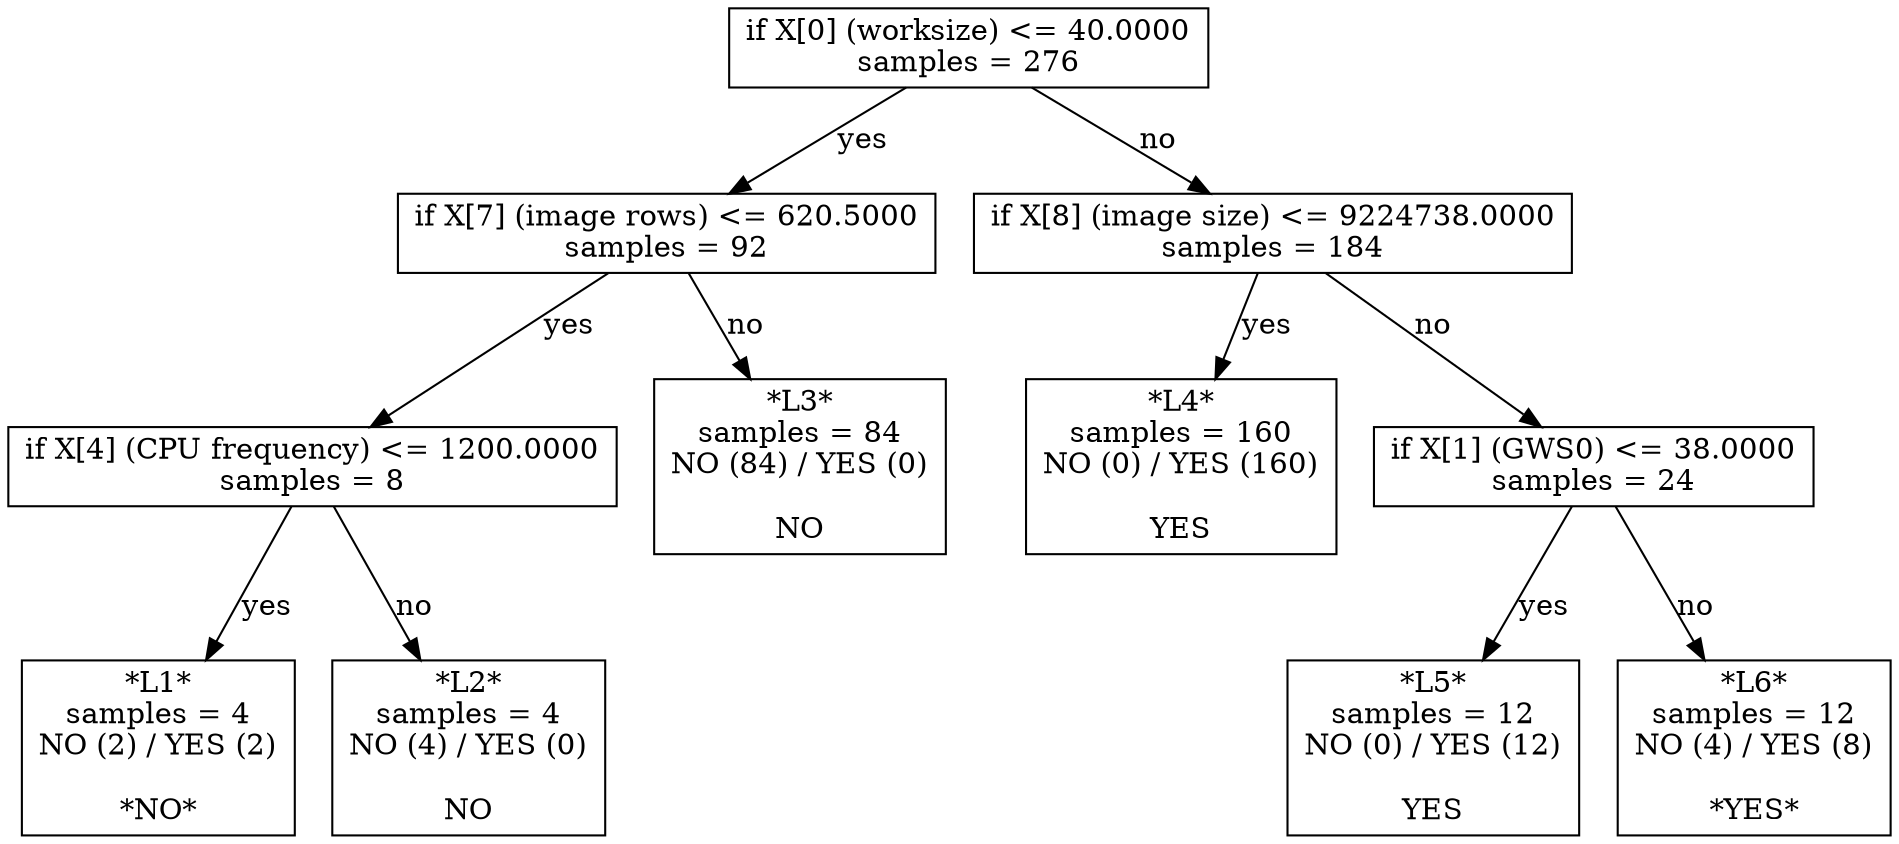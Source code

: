 digraph Tree {
0 [label="if X[0] (worksize) <= 40.0000\nsamples = 276", shape="box"] ;
1 [label="if X[7] (image rows) <= 620.5000\nsamples = 92", shape="box"] ;
0 -> 1 [label="yes"];
2 [label="if X[4] (CPU frequency) <= 1200.0000\nsamples = 8", shape="box"] ;
1 -> 2 [label="yes"];
3 [label="*L1*\nsamples = 4\nNO (2) / YES (2)\n\n*NO*", shape="box"] ;
2 -> 3 [label="yes"];
4 [label="*L2*\nsamples = 4\nNO (4) / YES (0)\n\nNO", shape="box"] ;
2 -> 4 [label="no"];
5 [label="*L3*\nsamples = 84\nNO (84) / YES (0)\n\nNO", shape="box"] ;
1 -> 5 [label="no"];
6 [label="if X[8] (image size) <= 9224738.0000\nsamples = 184", shape="box"] ;
0 -> 6 [label="no"];
7 [label="*L4*\nsamples = 160\nNO (0) / YES (160)\n\nYES", shape="box"] ;
6 -> 7 [label="yes"];
8 [label="if X[1] (GWS0) <= 38.0000\nsamples = 24", shape="box"] ;
6 -> 8 [label="no"];
9 [label="*L5*\nsamples = 12\nNO (0) / YES (12)\n\nYES", shape="box"] ;
8 -> 9 [label="yes"];
10 [label="*L6*\nsamples = 12\nNO (4) / YES (8)\n\n*YES*", shape="box"] ;
8 -> 10 [label="no"];
}
